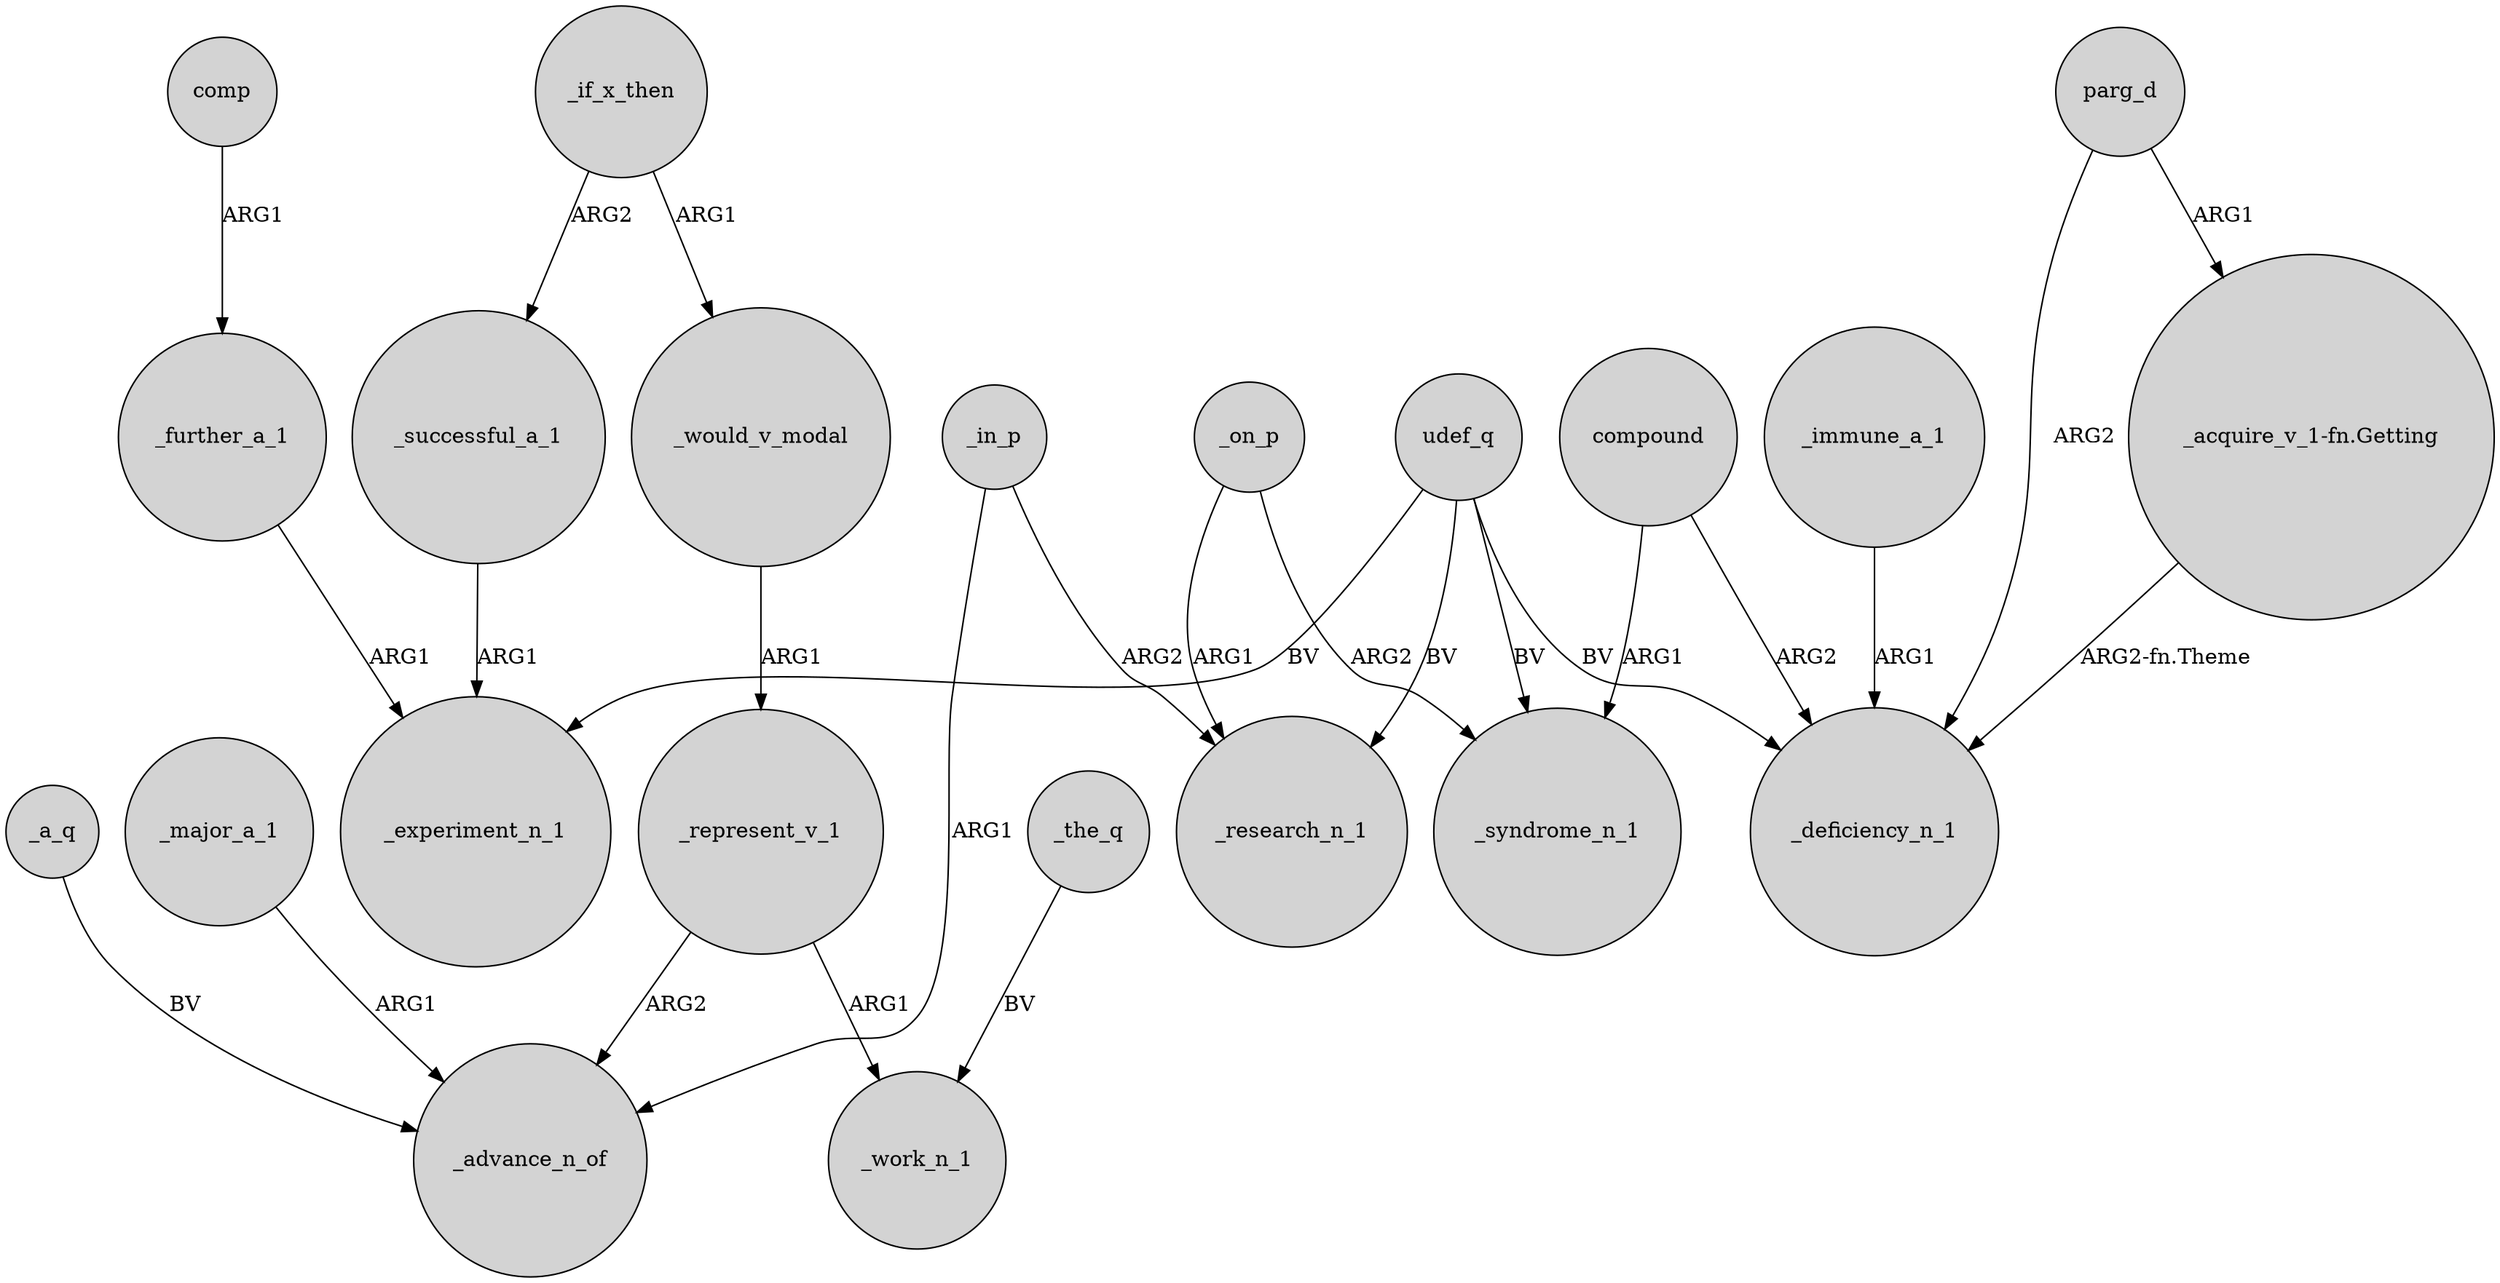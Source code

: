 digraph {
	node [shape=circle style=filled]
	_in_p -> _advance_n_of [label=ARG1]
	_major_a_1 -> _advance_n_of [label=ARG1]
	_in_p -> _research_n_1 [label=ARG2]
	udef_q -> _syndrome_n_1 [label=BV]
	_the_q -> _work_n_1 [label=BV]
	udef_q -> _research_n_1 [label=BV]
	_further_a_1 -> _experiment_n_1 [label=ARG1]
	_a_q -> _advance_n_of [label=BV]
	_would_v_modal -> _represent_v_1 [label=ARG1]
	compound -> _deficiency_n_1 [label=ARG2]
	_immune_a_1 -> _deficiency_n_1 [label=ARG1]
	"_acquire_v_1-fn.Getting" -> _deficiency_n_1 [label="ARG2-fn.Theme"]
	_successful_a_1 -> _experiment_n_1 [label=ARG1]
	comp -> _further_a_1 [label=ARG1]
	_represent_v_1 -> _work_n_1 [label=ARG1]
	compound -> _syndrome_n_1 [label=ARG1]
	_on_p -> _syndrome_n_1 [label=ARG2]
	udef_q -> _experiment_n_1 [label=BV]
	parg_d -> _deficiency_n_1 [label=ARG2]
	_if_x_then -> _successful_a_1 [label=ARG2]
	udef_q -> _deficiency_n_1 [label=BV]
	_if_x_then -> _would_v_modal [label=ARG1]
	_on_p -> _research_n_1 [label=ARG1]
	parg_d -> "_acquire_v_1-fn.Getting" [label=ARG1]
	_represent_v_1 -> _advance_n_of [label=ARG2]
}
